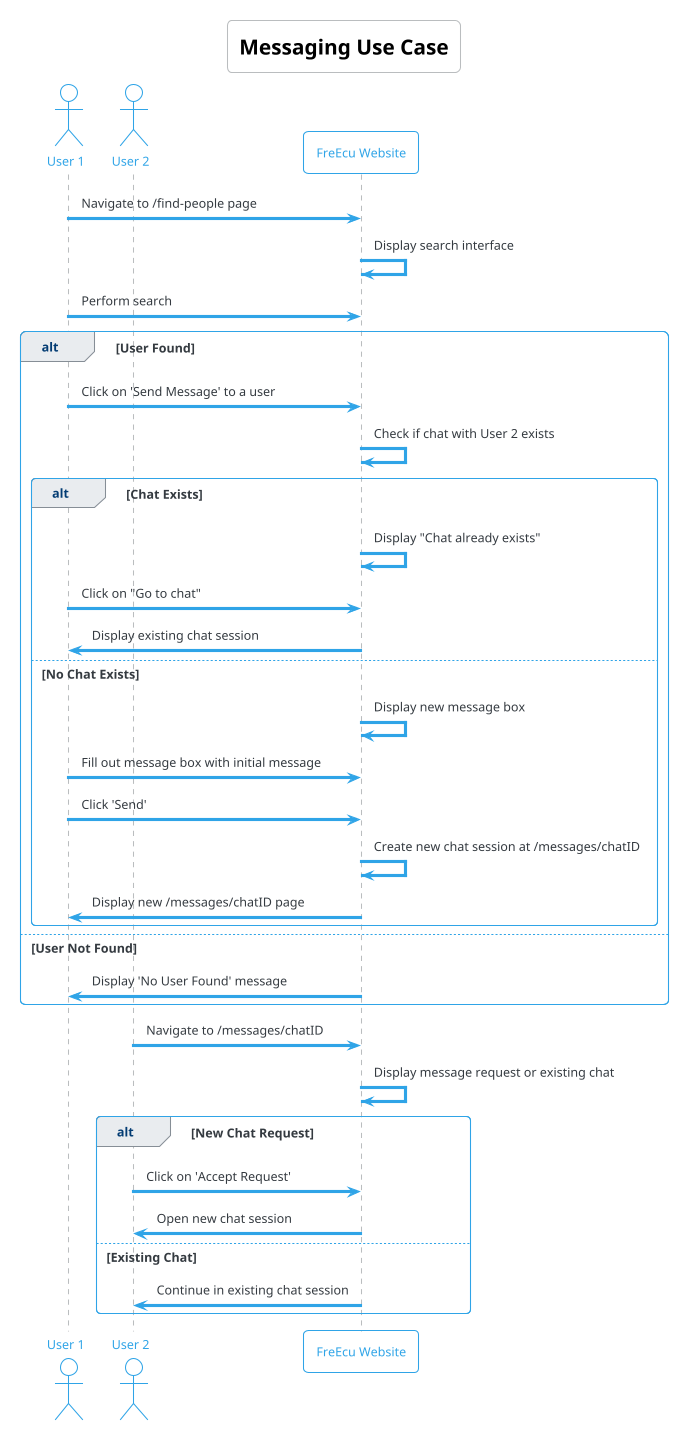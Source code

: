 @startuml messagingUseCase

!theme cerulean-outline
skinparam defaultFontName Arial
skinparam backgroundColor white
skinparam titleFontColor black

title Messaging Use Case

actor "User 1" as U1
actor "User 2" as U2
participant "FreEcu Website" as WEB

U1 -> WEB: Navigate to /find-people page
WEB -> WEB: Display search interface
U1 -> WEB: Perform search

alt User Found
    U1 -> WEB: Click on 'Send Message' to a user
    WEB -> WEB: Check if chat with User 2 exists
    
    alt Chat Exists
        WEB -> WEB: Display "Chat already exists"
        U1 -> WEB: Click on "Go to chat"
        WEB -> U1: Display existing chat session
    else No Chat Exists
        WEB -> WEB: Display new message box
        U1 -> WEB: Fill out message box with initial message
        U1 -> WEB: Click 'Send'
        WEB -> WEB: Create new chat session at /messages/chatID
        WEB -> U1: Display new /messages/chatID page
    end
    
else User Not Found
    WEB -> U1: Display 'No User Found' message
end

U2 -> WEB: Navigate to /messages/chatID
WEB -> WEB: Display message request or existing chat
alt New Chat Request
    U2 -> WEB: Click on 'Accept Request'
    WEB -> U2: Open new chat session
else Existing Chat
    WEB -> U2: Continue in existing chat session
end

@enduml
